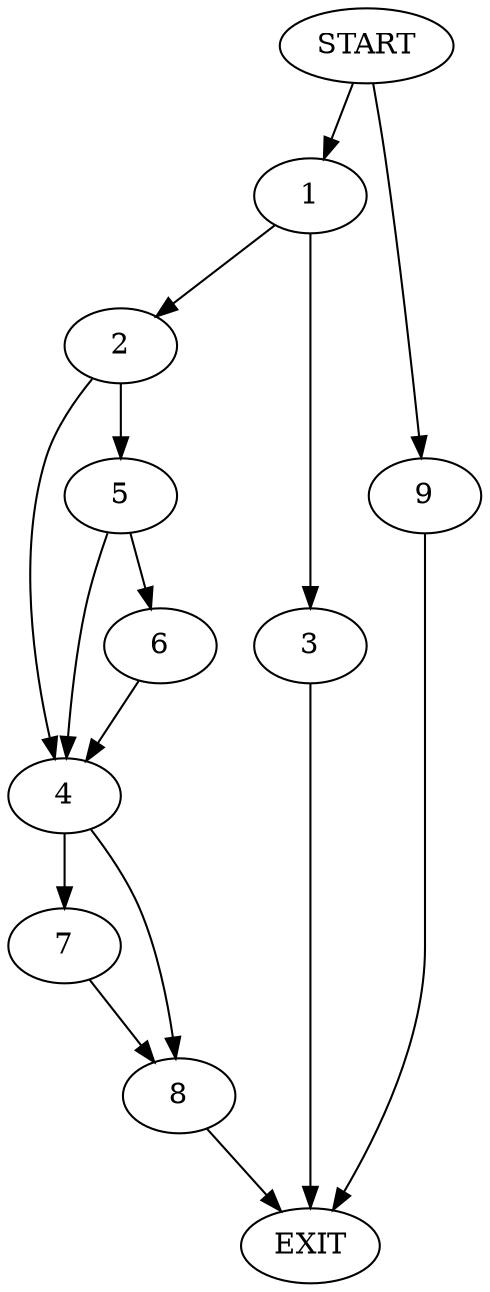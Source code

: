 digraph {
0 [label="START"]
10 [label="EXIT"]
0 -> 1
1 -> 2
1 -> 3
3 -> 10
2 -> 4
2 -> 5
5 -> 4
5 -> 6
4 -> 7
4 -> 8
6 -> 4
8 -> 10
7 -> 8
0 -> 9
9 -> 10
}
